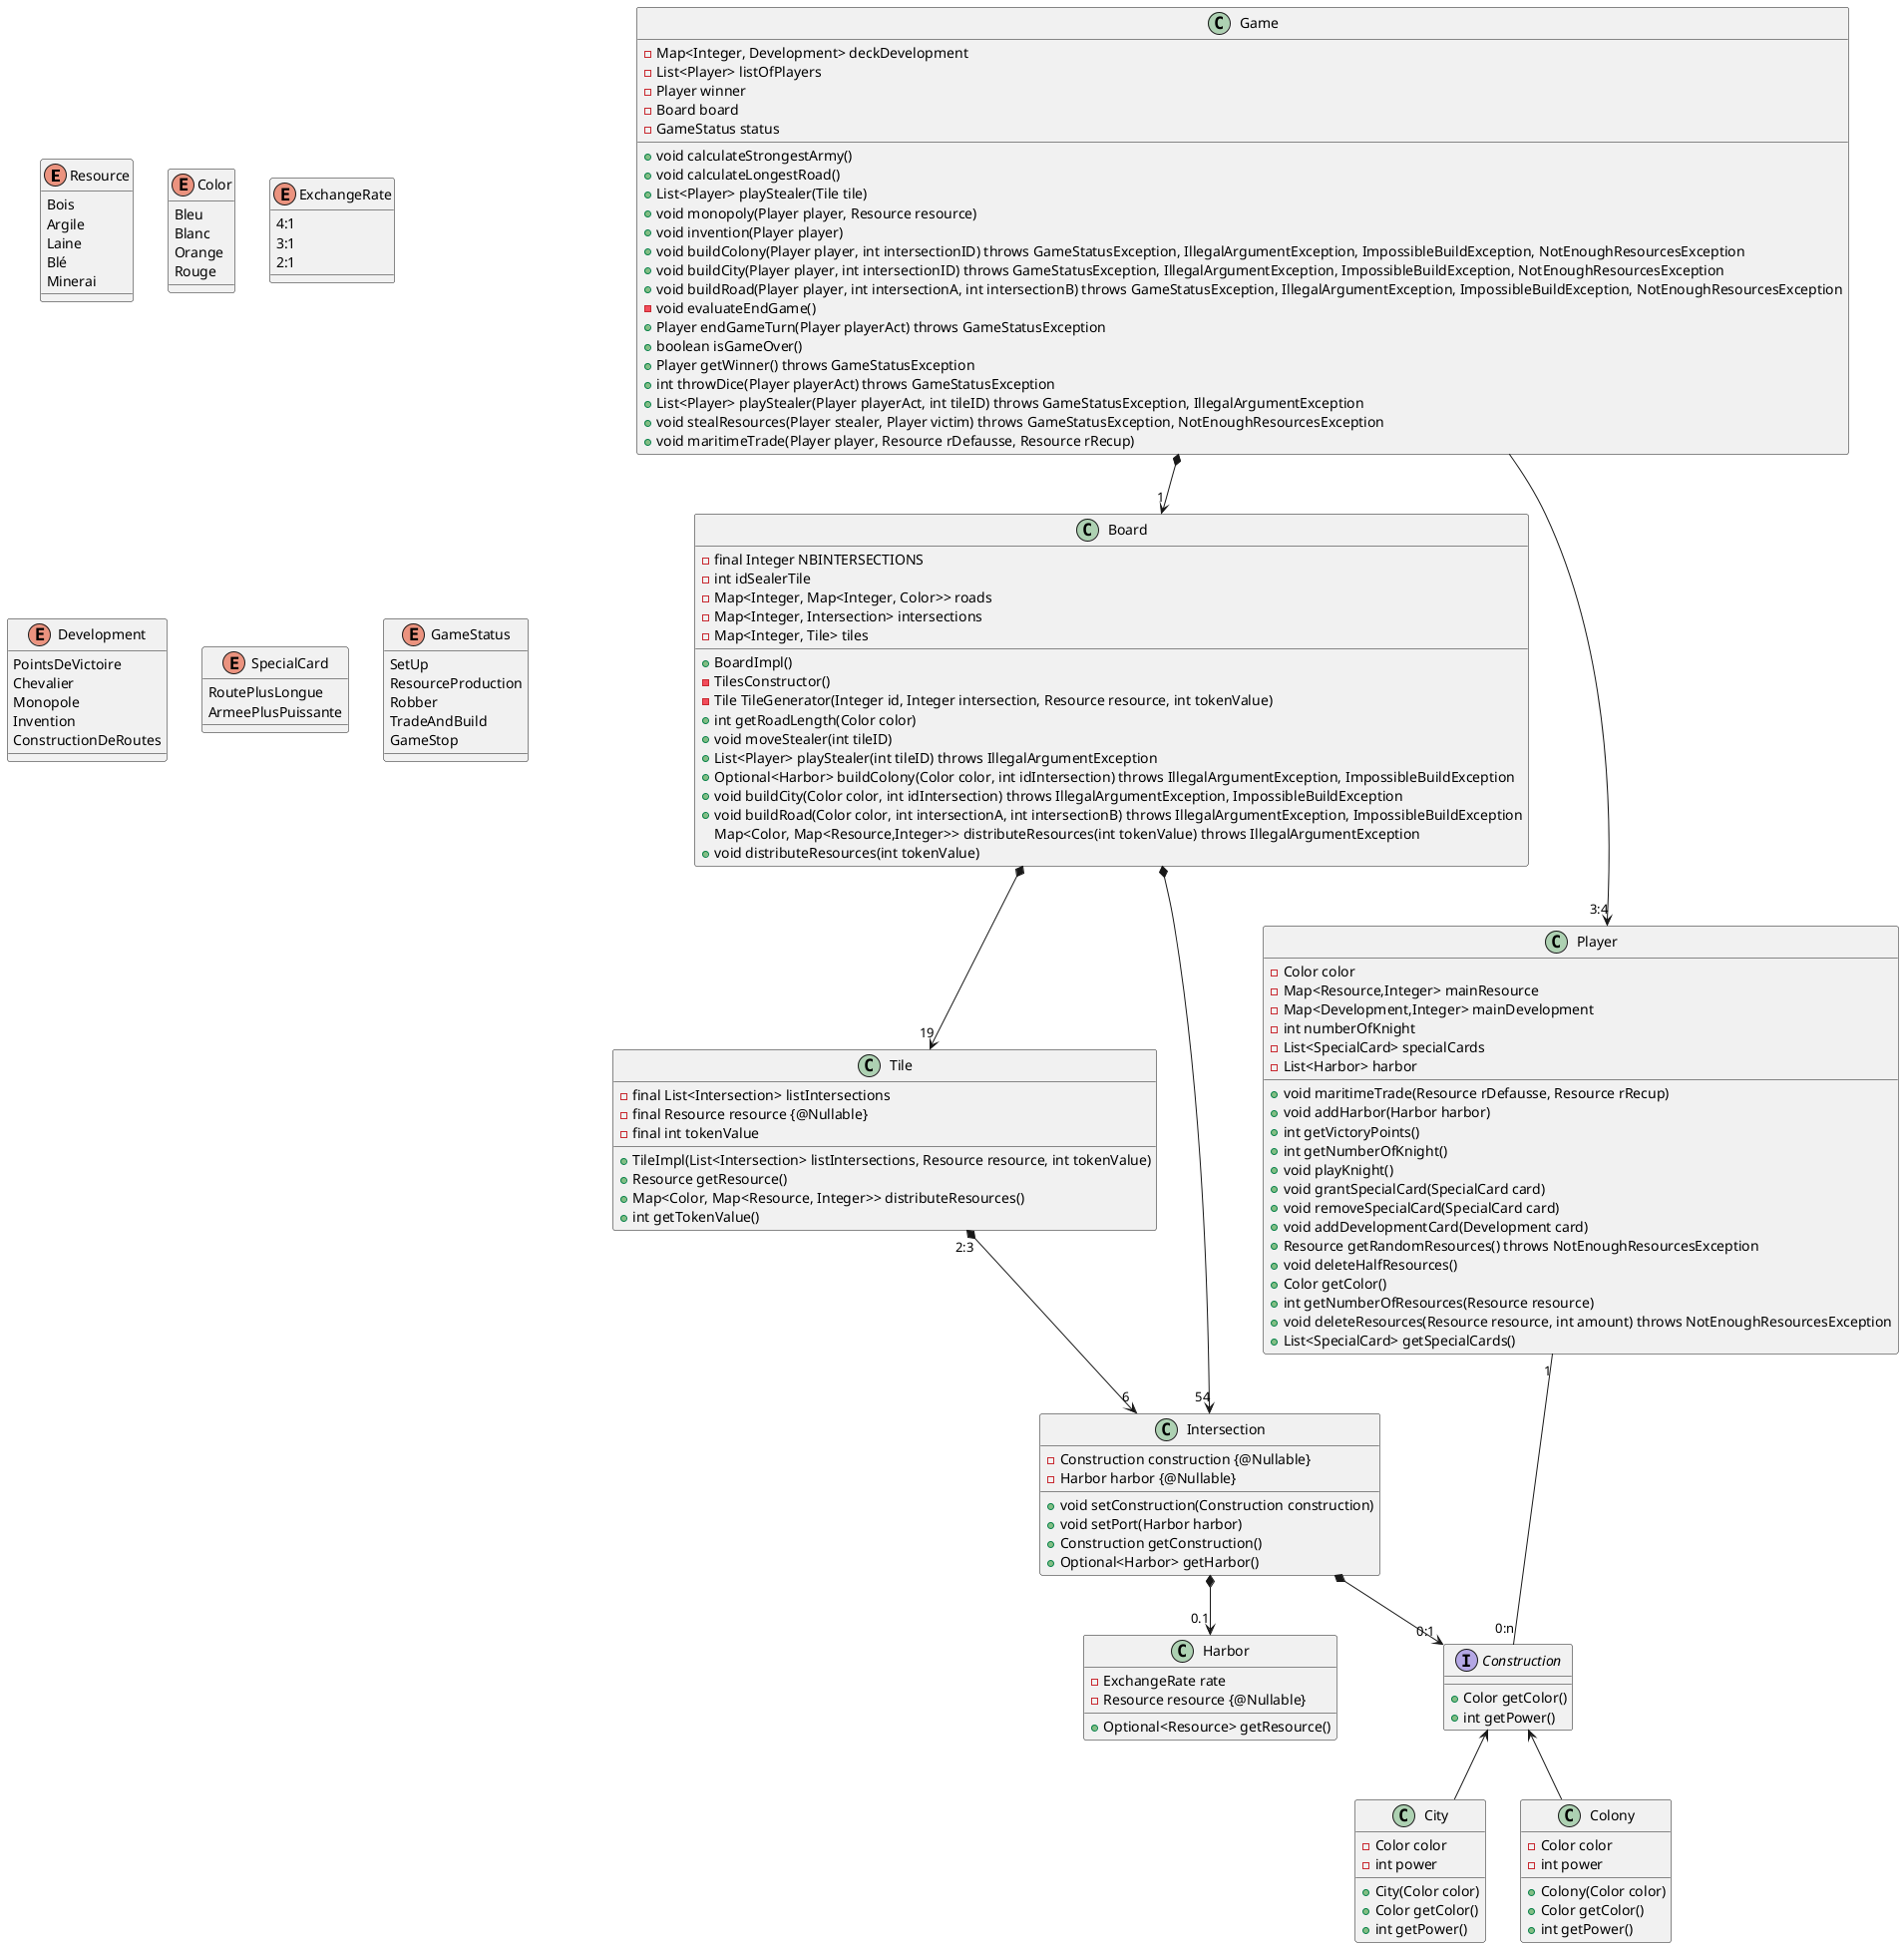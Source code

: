 @startuml

enum Resource {
    Bois
    Argile
    Laine
    Blé
    Minerai
}

enum Color {
    Bleu
    Blanc
    Orange
    Rouge
}

enum ExchangeRate {
    4:1
    3:1
    2:1
}

enum Development {
    PointsDeVictoire
    Chevalier
    Monopole
    Invention
    ConstructionDeRoutes
}

enum SpecialCard {
    RoutePlusLongue
    ArmeePlusPuissante
}

enum GameStatus {
    SetUp
    ResourceProduction
    Robber
    TradeAndBuild
    GameStop
}

class Game {
    - Map<Integer, Development> deckDevelopment
    - List<Player> listOfPlayers
    - Player winner
    - Board board
    - GameStatus status

    + void calculateStrongestArmy()
    + void calculateLongestRoad()
    + List<Player> playStealer(Tile tile)
    + void monopoly(Player player, Resource resource)
    + void invention(Player player)
    + void buildColony(Player player, int intersectionID) throws GameStatusException, IllegalArgumentException, ImpossibleBuildException, NotEnoughResourcesException
    + void buildCity(Player player, int intersectionID) throws GameStatusException, IllegalArgumentException, ImpossibleBuildException, NotEnoughResourcesException
    + void buildRoad(Player player, int intersectionA, int intersectionB) throws GameStatusException, IllegalArgumentException, ImpossibleBuildException, NotEnoughResourcesException
    - void evaluateEndGame()
    + Player endGameTurn(Player playerAct) throws GameStatusException
    + boolean isGameOver()
    + Player getWinner() throws GameStatusException
    + int throwDice(Player playerAct) throws GameStatusException
    + List<Player> playStealer(Player playerAct, int tileID) throws GameStatusException, IllegalArgumentException
    + void stealResources(Player stealer, Player victim) throws GameStatusException, NotEnoughResourcesException
    + void maritimeTrade(Player player, Resource rDefausse, Resource rRecup)
}

class Board {
    - final Integer NBINTERSECTIONS
    - int idSealerTile
    - Map<Integer, Map<Integer, Color>> roads
    - Map<Integer, Intersection> intersections
    - Map<Integer, Tile> tiles

    + BoardImpl()
    - TilesConstructor()
    - Tile TileGenerator(Integer id, Integer intersection, Resource resource, int tokenValue)
    + int getRoadLength(Color color)
    + void moveStealer(int tileID)
    + List<Player> playStealer(int tileID) throws IllegalArgumentException
    +Optional<Harbor> buildColony(Color color, int idIntersection) throws IllegalArgumentException, ImpossibleBuildException
    + void buildCity(Color color, int idIntersection) throws IllegalArgumentException, ImpossibleBuildException
    + void buildRoad(Color color, int intersectionA, int intersectionB) throws IllegalArgumentException, ImpossibleBuildException
    Map<Color, Map<Resource,Integer>> distributeResources(int tokenValue) throws IllegalArgumentException
    + void distributeResources(int tokenValue)
}

class Harbor{
    - ExchangeRate rate
    - Resource resource {@Nullable}

    + Optional<Resource> getResource()
}

class Tile{
    - final List<Intersection> listIntersections
    - final Resource resource {@Nullable}
    - final int tokenValue

    + TileImpl(List<Intersection> listIntersections, Resource resource, int tokenValue)
    + Resource getResource()
    + Map<Color, Map<Resource, Integer>> distributeResources()
    + int getTokenValue()
}

class Intersection{
    - Construction construction {@Nullable}
    - Harbor harbor {@Nullable}

    + void setConstruction(Construction construction)
    + void setPort(Harbor harbor)
    + Construction getConstruction()
    + Optional<Harbor> getHarbor()
}

class Player{
    - Color color
    - Map<Resource,Integer> mainResource
    - Map<Development,Integer> mainDevelopment
    - int numberOfKnight
    - List<SpecialCard> specialCards
    - List<Harbor> harbor

    + void maritimeTrade(Resource rDefausse, Resource rRecup)
    + void addHarbor(Harbor harbor)
    + int getVictoryPoints()
    + int getNumberOfKnight()
    + void playKnight()
    + void grantSpecialCard(SpecialCard card)
    + void removeSpecialCard(SpecialCard card)
    + void addDevelopmentCard(Development card)
    + Resource getRandomResources() throws NotEnoughResourcesException
    + void deleteHalfResources()
    + Color getColor()
    + int getNumberOfResources(Resource resource)
    + void deleteResources(Resource resource, int amount) throws NotEnoughResourcesException
    + List<SpecialCard> getSpecialCards()
}

interface Construction {
    + Color getColor()
    + int getPower()
}

class City {
    - Color color
    - int power

    + City(Color color)
    + Color getColor()
    + int getPower()
}

class Colony {
    - Color color
    - int power

    + Colony(Color color)
    + Color getColor()
    + int getPower()
}



Construction <-d- City
Construction <-d- Colony


Game *--> "1" Board
Board *--> "19" Tile
Board *--> "54" Intersection

Tile "2:3" *-->"6" Intersection
Intersection *--> "0:1" Construction

Intersection *--> "0.1" Harbor

Game --> "3:4" Player
Player "1" -- "0:n" Construction

@enduml
